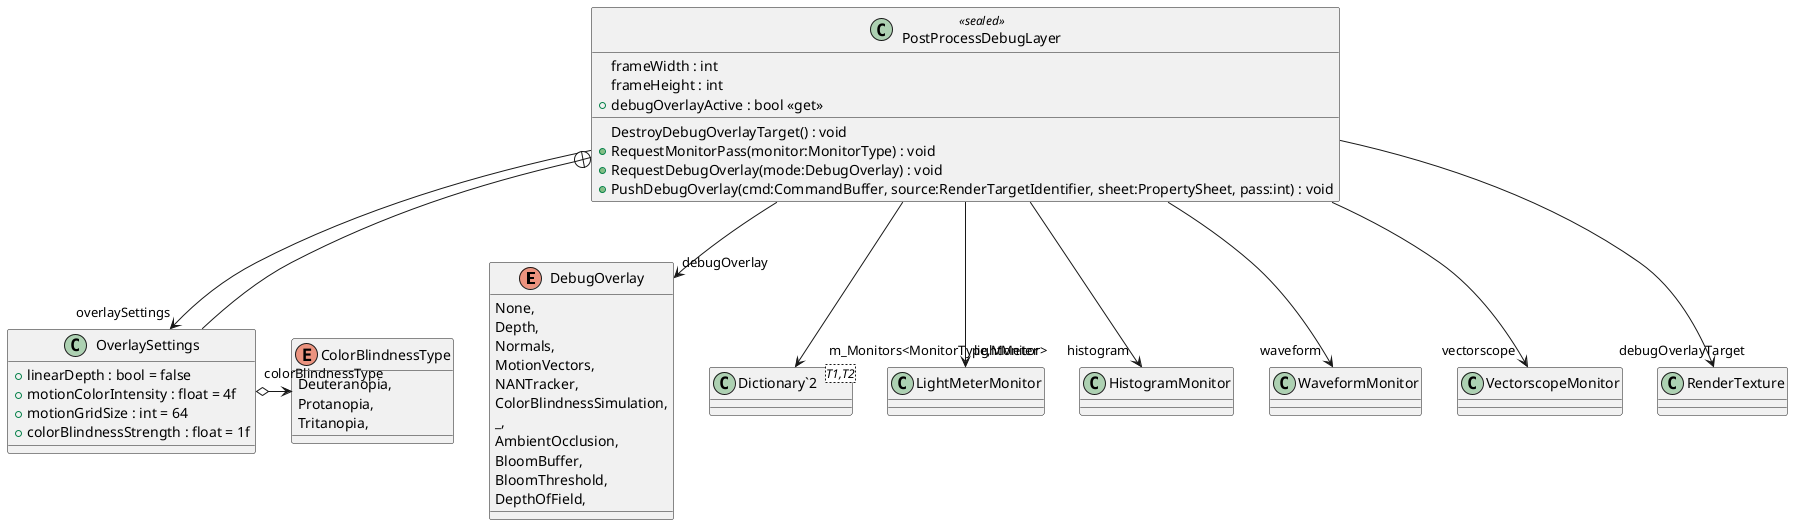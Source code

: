@startuml
enum DebugOverlay {
    None,
    Depth,
    Normals,
    MotionVectors,
    NANTracker,
    ColorBlindnessSimulation,
    _,
    AmbientOcclusion,
    BloomBuffer,
    BloomThreshold,
    DepthOfField,
}
enum ColorBlindnessType {
    Deuteranopia,
    Protanopia,
    Tritanopia,
}
class PostProcessDebugLayer <<sealed>> {
    frameWidth : int
    frameHeight : int
    + debugOverlayActive : bool <<get>>
    DestroyDebugOverlayTarget() : void
    + RequestMonitorPass(monitor:MonitorType) : void
    + RequestDebugOverlay(mode:DebugOverlay) : void
    + PushDebugOverlay(cmd:CommandBuffer, source:RenderTargetIdentifier, sheet:PropertySheet, pass:int) : void
}
class "Dictionary`2"<T1,T2> {
}
class OverlaySettings {
    + linearDepth : bool = false
    + motionColorIntensity : float = 4f
    + motionGridSize : int = 64
    + colorBlindnessStrength : float = 1f
}
PostProcessDebugLayer --> "lightMeter" LightMeterMonitor
PostProcessDebugLayer --> "histogram" HistogramMonitor
PostProcessDebugLayer --> "waveform" WaveformMonitor
PostProcessDebugLayer --> "vectorscope" VectorscopeMonitor
PostProcessDebugLayer --> "m_Monitors<MonitorType,Monitor>" "Dictionary`2"
PostProcessDebugLayer --> "debugOverlayTarget" RenderTexture
PostProcessDebugLayer --> "debugOverlay" DebugOverlay
PostProcessDebugLayer --> "overlaySettings" OverlaySettings
PostProcessDebugLayer +-- OverlaySettings
OverlaySettings o-> "colorBlindnessType" ColorBlindnessType
@enduml
